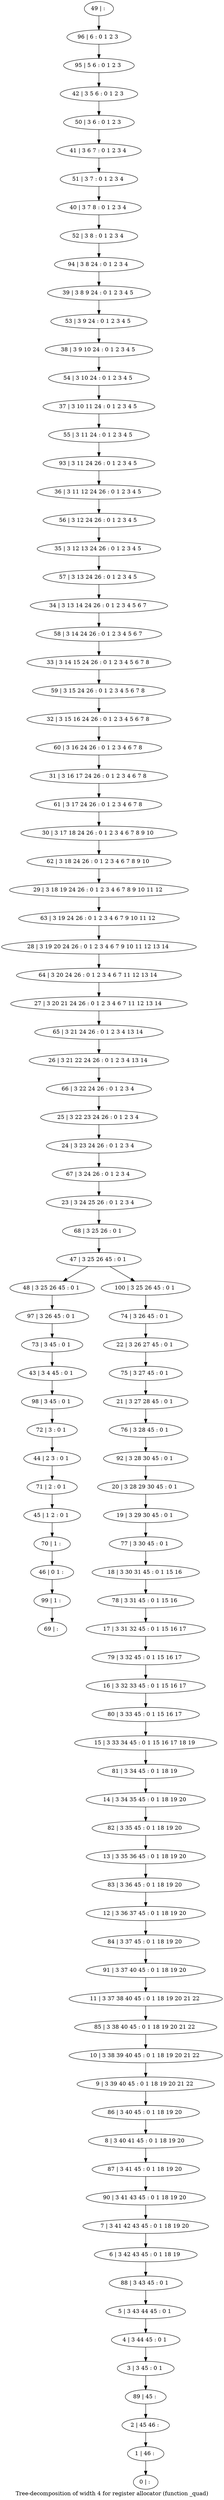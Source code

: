 digraph G {
graph [label="Tree-decomposition of width 4 for register allocator (function _quad)"]
0[label="0 | : "];
1[label="1 | 46 : "];
2[label="2 | 45 46 : "];
3[label="3 | 3 45 : 0 1 "];
4[label="4 | 3 44 45 : 0 1 "];
5[label="5 | 3 43 44 45 : 0 1 "];
6[label="6 | 3 42 43 45 : 0 1 18 19 "];
7[label="7 | 3 41 42 43 45 : 0 1 18 19 20 "];
8[label="8 | 3 40 41 45 : 0 1 18 19 20 "];
9[label="9 | 3 39 40 45 : 0 1 18 19 20 21 22 "];
10[label="10 | 3 38 39 40 45 : 0 1 18 19 20 21 22 "];
11[label="11 | 3 37 38 40 45 : 0 1 18 19 20 21 22 "];
12[label="12 | 3 36 37 45 : 0 1 18 19 20 "];
13[label="13 | 3 35 36 45 : 0 1 18 19 20 "];
14[label="14 | 3 34 35 45 : 0 1 18 19 20 "];
15[label="15 | 3 33 34 45 : 0 1 15 16 17 18 19 "];
16[label="16 | 3 32 33 45 : 0 1 15 16 17 "];
17[label="17 | 3 31 32 45 : 0 1 15 16 17 "];
18[label="18 | 3 30 31 45 : 0 1 15 16 "];
19[label="19 | 3 29 30 45 : 0 1 "];
20[label="20 | 3 28 29 30 45 : 0 1 "];
21[label="21 | 3 27 28 45 : 0 1 "];
22[label="22 | 3 26 27 45 : 0 1 "];
23[label="23 | 3 24 25 26 : 0 1 2 3 4 "];
24[label="24 | 3 23 24 26 : 0 1 2 3 4 "];
25[label="25 | 3 22 23 24 26 : 0 1 2 3 4 "];
26[label="26 | 3 21 22 24 26 : 0 1 2 3 4 13 14 "];
27[label="27 | 3 20 21 24 26 : 0 1 2 3 4 6 7 11 12 13 14 "];
28[label="28 | 3 19 20 24 26 : 0 1 2 3 4 6 7 9 10 11 12 13 14 "];
29[label="29 | 3 18 19 24 26 : 0 1 2 3 4 6 7 8 9 10 11 12 "];
30[label="30 | 3 17 18 24 26 : 0 1 2 3 4 6 7 8 9 10 "];
31[label="31 | 3 16 17 24 26 : 0 1 2 3 4 6 7 8 "];
32[label="32 | 3 15 16 24 26 : 0 1 2 3 4 5 6 7 8 "];
33[label="33 | 3 14 15 24 26 : 0 1 2 3 4 5 6 7 8 "];
34[label="34 | 3 13 14 24 26 : 0 1 2 3 4 5 6 7 "];
35[label="35 | 3 12 13 24 26 : 0 1 2 3 4 5 "];
36[label="36 | 3 11 12 24 26 : 0 1 2 3 4 5 "];
37[label="37 | 3 10 11 24 : 0 1 2 3 4 5 "];
38[label="38 | 3 9 10 24 : 0 1 2 3 4 5 "];
39[label="39 | 3 8 9 24 : 0 1 2 3 4 5 "];
40[label="40 | 3 7 8 : 0 1 2 3 4 "];
41[label="41 | 3 6 7 : 0 1 2 3 4 "];
42[label="42 | 3 5 6 : 0 1 2 3 "];
43[label="43 | 3 4 45 : 0 1 "];
44[label="44 | 2 3 : 0 1 "];
45[label="45 | 1 2 : 0 1 "];
46[label="46 | 0 1 : "];
47[label="47 | 3 25 26 45 : 0 1 "];
48[label="48 | 3 25 26 45 : 0 1 "];
49[label="49 | : "];
50[label="50 | 3 6 : 0 1 2 3 "];
51[label="51 | 3 7 : 0 1 2 3 4 "];
52[label="52 | 3 8 : 0 1 2 3 4 "];
53[label="53 | 3 9 24 : 0 1 2 3 4 5 "];
54[label="54 | 3 10 24 : 0 1 2 3 4 5 "];
55[label="55 | 3 11 24 : 0 1 2 3 4 5 "];
56[label="56 | 3 12 24 26 : 0 1 2 3 4 5 "];
57[label="57 | 3 13 24 26 : 0 1 2 3 4 5 "];
58[label="58 | 3 14 24 26 : 0 1 2 3 4 5 6 7 "];
59[label="59 | 3 15 24 26 : 0 1 2 3 4 5 6 7 8 "];
60[label="60 | 3 16 24 26 : 0 1 2 3 4 6 7 8 "];
61[label="61 | 3 17 24 26 : 0 1 2 3 4 6 7 8 "];
62[label="62 | 3 18 24 26 : 0 1 2 3 4 6 7 8 9 10 "];
63[label="63 | 3 19 24 26 : 0 1 2 3 4 6 7 9 10 11 12 "];
64[label="64 | 3 20 24 26 : 0 1 2 3 4 6 7 11 12 13 14 "];
65[label="65 | 3 21 24 26 : 0 1 2 3 4 13 14 "];
66[label="66 | 3 22 24 26 : 0 1 2 3 4 "];
67[label="67 | 3 24 26 : 0 1 2 3 4 "];
68[label="68 | 3 25 26 : 0 1 "];
69[label="69 | : "];
70[label="70 | 1 : "];
71[label="71 | 2 : 0 1 "];
72[label="72 | 3 : 0 1 "];
73[label="73 | 3 45 : 0 1 "];
74[label="74 | 3 26 45 : 0 1 "];
75[label="75 | 3 27 45 : 0 1 "];
76[label="76 | 3 28 45 : 0 1 "];
77[label="77 | 3 30 45 : 0 1 "];
78[label="78 | 3 31 45 : 0 1 15 16 "];
79[label="79 | 3 32 45 : 0 1 15 16 17 "];
80[label="80 | 3 33 45 : 0 1 15 16 17 "];
81[label="81 | 3 34 45 : 0 1 18 19 "];
82[label="82 | 3 35 45 : 0 1 18 19 20 "];
83[label="83 | 3 36 45 : 0 1 18 19 20 "];
84[label="84 | 3 37 45 : 0 1 18 19 20 "];
85[label="85 | 3 38 40 45 : 0 1 18 19 20 21 22 "];
86[label="86 | 3 40 45 : 0 1 18 19 20 "];
87[label="87 | 3 41 45 : 0 1 18 19 20 "];
88[label="88 | 3 43 45 : 0 1 "];
89[label="89 | 45 : "];
90[label="90 | 3 41 43 45 : 0 1 18 19 20 "];
91[label="91 | 3 37 40 45 : 0 1 18 19 20 "];
92[label="92 | 3 28 30 45 : 0 1 "];
93[label="93 | 3 11 24 26 : 0 1 2 3 4 5 "];
94[label="94 | 3 8 24 : 0 1 2 3 4 "];
95[label="95 | 5 6 : 0 1 2 3 "];
96[label="96 | 6 : 0 1 2 3 "];
97[label="97 | 3 26 45 : 0 1 "];
98[label="98 | 3 45 : 0 1 "];
99[label="99 | 1 : "];
100[label="100 | 3 25 26 45 : 0 1 "];
70->46 ;
45->70 ;
71->45 ;
44->71 ;
72->44 ;
73->43 ;
97->73 ;
48->97 ;
98->72 ;
43->98 ;
99->69 ;
46->99 ;
49->96 ;
96->95 ;
95->42 ;
42->50 ;
50->41 ;
41->51 ;
51->40 ;
40->52 ;
52->94 ;
94->39 ;
39->53 ;
53->38 ;
38->54 ;
54->37 ;
37->55 ;
55->93 ;
93->36 ;
36->56 ;
56->35 ;
35->57 ;
57->34 ;
34->58 ;
58->33 ;
33->59 ;
59->32 ;
32->60 ;
60->31 ;
31->61 ;
61->30 ;
30->62 ;
62->29 ;
29->63 ;
63->28 ;
28->64 ;
64->27 ;
27->65 ;
65->26 ;
26->66 ;
66->25 ;
25->24 ;
24->67 ;
67->23 ;
23->68 ;
68->47 ;
74->22 ;
22->75 ;
75->21 ;
21->76 ;
76->92 ;
92->20 ;
20->19 ;
19->77 ;
77->18 ;
18->78 ;
78->17 ;
17->79 ;
79->16 ;
16->80 ;
80->15 ;
15->81 ;
81->14 ;
14->82 ;
82->13 ;
13->83 ;
83->12 ;
12->84 ;
84->91 ;
91->11 ;
11->85 ;
85->10 ;
10->9 ;
9->86 ;
86->8 ;
8->87 ;
87->90 ;
90->7 ;
7->6 ;
6->88 ;
88->5 ;
5->4 ;
4->3 ;
3->89 ;
89->2 ;
2->1 ;
1->0 ;
100->74 ;
47->48 ;
47->100 ;
}
